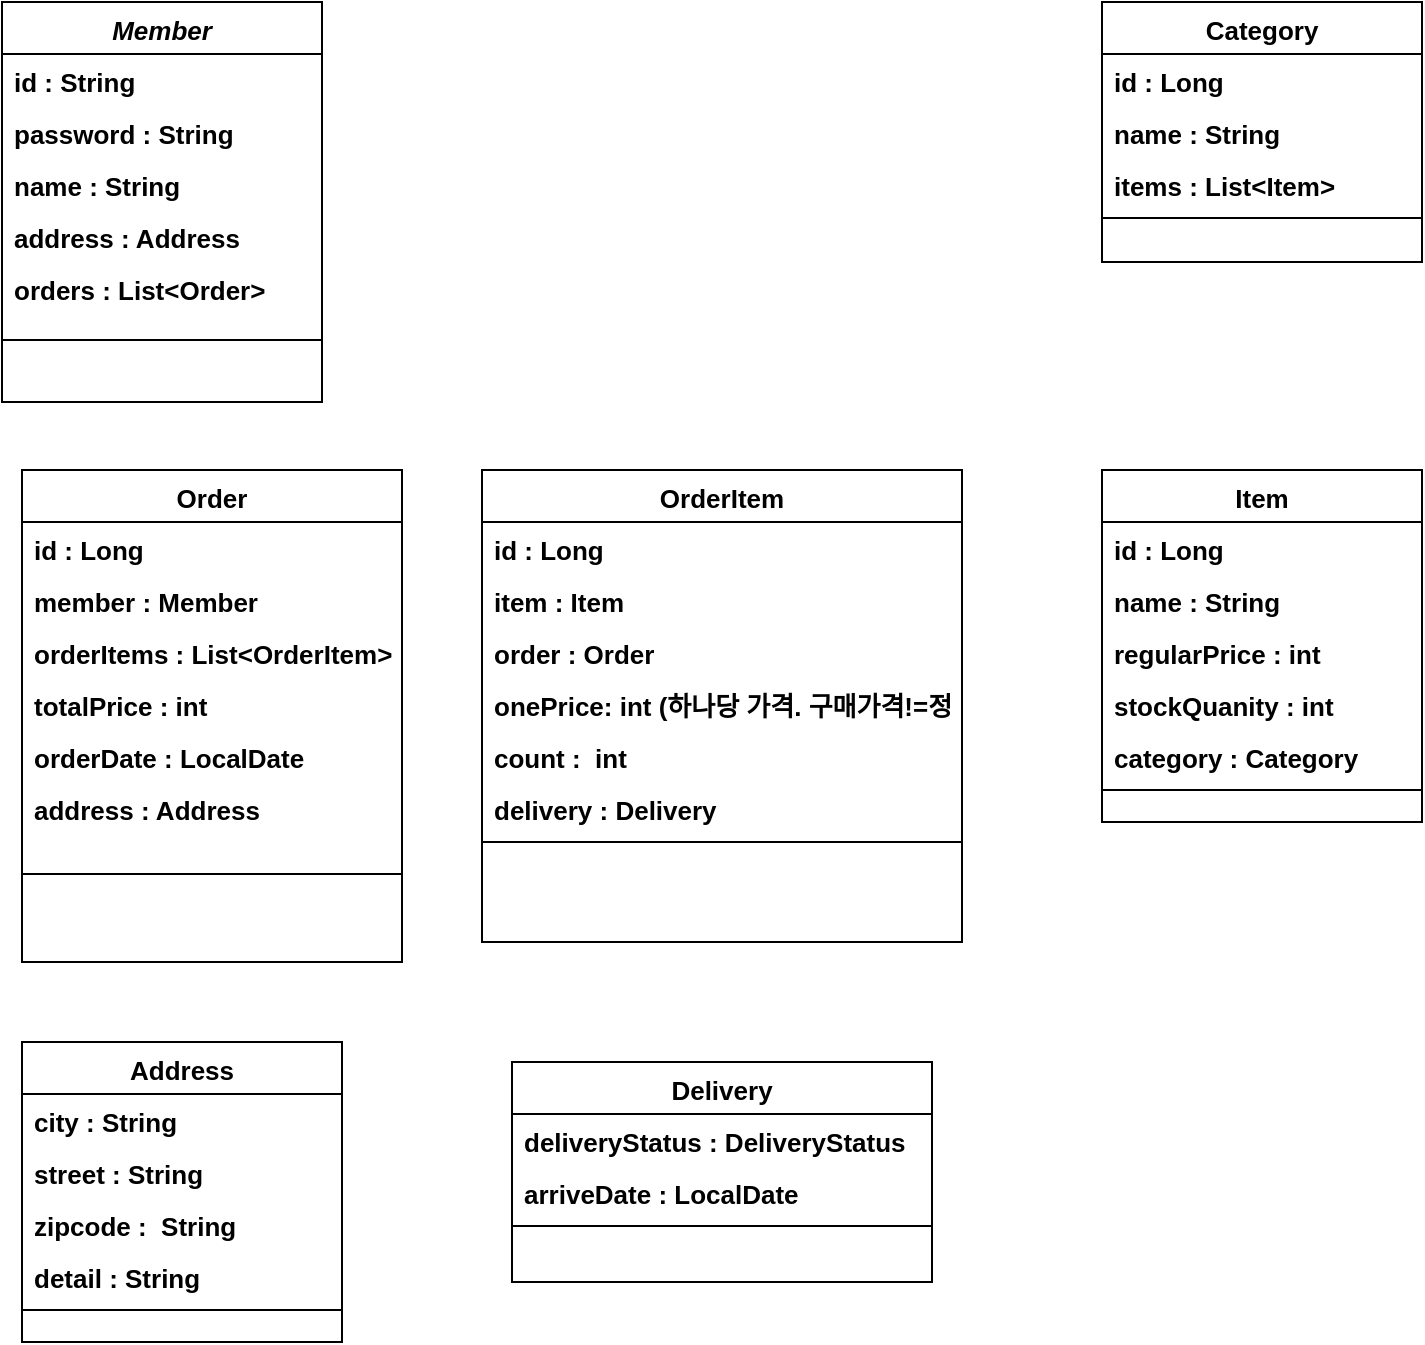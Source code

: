 <mxfile version="24.7.17">
  <diagram id="C5RBs43oDa-KdzZeNtuy" name="Page-1">
    <mxGraphModel dx="1434" dy="738" grid="1" gridSize="10" guides="1" tooltips="1" connect="1" arrows="1" fold="1" page="1" pageScale="1" pageWidth="827" pageHeight="1169" math="0" shadow="0">
      <root>
        <mxCell id="WIyWlLk6GJQsqaUBKTNV-0" />
        <mxCell id="WIyWlLk6GJQsqaUBKTNV-1" parent="WIyWlLk6GJQsqaUBKTNV-0" />
        <mxCell id="zkfFHV4jXpPFQw0GAbJ--0" value="Member" style="swimlane;fontStyle=3;align=center;verticalAlign=top;childLayout=stackLayout;horizontal=1;startSize=26;horizontalStack=0;resizeParent=1;resizeLast=0;collapsible=1;marginBottom=0;rounded=0;shadow=0;strokeWidth=1;fontSize=13;" parent="WIyWlLk6GJQsqaUBKTNV-1" vertex="1">
          <mxGeometry x="90" y="100" width="160" height="200" as="geometry">
            <mxRectangle x="230" y="140" width="160" height="26" as="alternateBounds" />
          </mxGeometry>
        </mxCell>
        <mxCell id="zkfFHV4jXpPFQw0GAbJ--1" value="id : String" style="text;align=left;verticalAlign=top;spacingLeft=4;spacingRight=4;overflow=hidden;rotatable=0;points=[[0,0.5],[1,0.5]];portConstraint=eastwest;fontStyle=1;fontSize=13;" parent="zkfFHV4jXpPFQw0GAbJ--0" vertex="1">
          <mxGeometry y="26" width="160" height="26" as="geometry" />
        </mxCell>
        <mxCell id="zkfFHV4jXpPFQw0GAbJ--2" value="password : String" style="text;align=left;verticalAlign=top;spacingLeft=4;spacingRight=4;overflow=hidden;rotatable=0;points=[[0,0.5],[1,0.5]];portConstraint=eastwest;rounded=0;shadow=0;html=0;fontStyle=1;fontSize=13;" parent="zkfFHV4jXpPFQw0GAbJ--0" vertex="1">
          <mxGeometry y="52" width="160" height="26" as="geometry" />
        </mxCell>
        <mxCell id="Y3ihTMyihKdmrTDdgoXS-74" value="name : String" style="text;align=left;verticalAlign=top;spacingLeft=4;spacingRight=4;overflow=hidden;rotatable=0;points=[[0,0.5],[1,0.5]];portConstraint=eastwest;rounded=0;shadow=0;html=0;fontStyle=1;fontSize=13;" parent="zkfFHV4jXpPFQw0GAbJ--0" vertex="1">
          <mxGeometry y="78" width="160" height="26" as="geometry" />
        </mxCell>
        <mxCell id="NUvqkogsnVsoexLEb71k-3" value="address : Address" style="text;align=left;verticalAlign=top;spacingLeft=4;spacingRight=4;overflow=hidden;rotatable=0;points=[[0,0.5],[1,0.5]];portConstraint=eastwest;rounded=0;shadow=0;html=0;fontStyle=1;fontSize=13;" parent="zkfFHV4jXpPFQw0GAbJ--0" vertex="1">
          <mxGeometry y="104" width="160" height="26" as="geometry" />
        </mxCell>
        <mxCell id="Y3ihTMyihKdmrTDdgoXS-1" value="orders : List&lt;Order&gt;" style="text;align=left;verticalAlign=top;spacingLeft=4;spacingRight=4;overflow=hidden;rotatable=0;points=[[0,0.5],[1,0.5]];portConstraint=eastwest;rounded=0;shadow=0;html=0;fontStyle=1;fontSize=13;" parent="zkfFHV4jXpPFQw0GAbJ--0" vertex="1">
          <mxGeometry y="130" width="160" height="26" as="geometry" />
        </mxCell>
        <mxCell id="Y3ihTMyihKdmrTDdgoXS-3" value="&#xa;" style="text;align=left;verticalAlign=top;spacingLeft=4;spacingRight=4;overflow=hidden;rotatable=0;points=[[0,0.5],[1,0.5]];portConstraint=eastwest;rounded=0;shadow=0;html=0;fontStyle=1;fontSize=13;" parent="zkfFHV4jXpPFQw0GAbJ--0" vertex="1">
          <mxGeometry y="156" width="160" height="6" as="geometry" />
        </mxCell>
        <mxCell id="zkfFHV4jXpPFQw0GAbJ--4" value="" style="line;html=1;strokeWidth=1;align=left;verticalAlign=middle;spacingTop=-1;spacingLeft=3;spacingRight=3;rotatable=0;labelPosition=right;points=[];portConstraint=eastwest;fontStyle=1;fontSize=13;" parent="zkfFHV4jXpPFQw0GAbJ--0" vertex="1">
          <mxGeometry y="162" width="160" height="14" as="geometry" />
        </mxCell>
        <mxCell id="zkfFHV4jXpPFQw0GAbJ--17" value="Order" style="swimlane;fontStyle=1;align=center;verticalAlign=top;childLayout=stackLayout;horizontal=1;startSize=26;horizontalStack=0;resizeParent=1;resizeLast=0;collapsible=1;marginBottom=0;rounded=0;shadow=0;strokeWidth=1;fontSize=13;" parent="WIyWlLk6GJQsqaUBKTNV-1" vertex="1">
          <mxGeometry x="100" y="334" width="190" height="246" as="geometry">
            <mxRectangle x="550" y="140" width="160" height="26" as="alternateBounds" />
          </mxGeometry>
        </mxCell>
        <mxCell id="zkfFHV4jXpPFQw0GAbJ--18" value="id : Long" style="text;align=left;verticalAlign=top;spacingLeft=4;spacingRight=4;overflow=hidden;rotatable=0;points=[[0,0.5],[1,0.5]];portConstraint=eastwest;fontStyle=1;fontSize=13;" parent="zkfFHV4jXpPFQw0GAbJ--17" vertex="1">
          <mxGeometry y="26" width="190" height="26" as="geometry" />
        </mxCell>
        <mxCell id="zkfFHV4jXpPFQw0GAbJ--19" value="member : Member" style="text;align=left;verticalAlign=top;spacingLeft=4;spacingRight=4;overflow=hidden;rotatable=0;points=[[0,0.5],[1,0.5]];portConstraint=eastwest;rounded=0;shadow=0;html=0;fontStyle=1;fontSize=13;" parent="zkfFHV4jXpPFQw0GAbJ--17" vertex="1">
          <mxGeometry y="52" width="190" height="26" as="geometry" />
        </mxCell>
        <mxCell id="zkfFHV4jXpPFQw0GAbJ--20" value="orderItems : List&lt;OrderItem&gt;" style="text;align=left;verticalAlign=top;spacingLeft=4;spacingRight=4;overflow=hidden;rotatable=0;points=[[0,0.5],[1,0.5]];portConstraint=eastwest;rounded=0;shadow=0;html=0;fontStyle=1;fontSize=13;" parent="zkfFHV4jXpPFQw0GAbJ--17" vertex="1">
          <mxGeometry y="78" width="190" height="26" as="geometry" />
        </mxCell>
        <mxCell id="Y3ihTMyihKdmrTDdgoXS-15" value="totalPrice : int" style="text;align=left;verticalAlign=top;spacingLeft=4;spacingRight=4;overflow=hidden;rotatable=0;points=[[0,0.5],[1,0.5]];portConstraint=eastwest;rounded=0;shadow=0;html=0;fontStyle=1;fontSize=13;" parent="zkfFHV4jXpPFQw0GAbJ--17" vertex="1">
          <mxGeometry y="104" width="190" height="26" as="geometry" />
        </mxCell>
        <mxCell id="zkfFHV4jXpPFQw0GAbJ--22" value="orderDate : LocalDate" style="text;align=left;verticalAlign=top;spacingLeft=4;spacingRight=4;overflow=hidden;rotatable=0;points=[[0,0.5],[1,0.5]];portConstraint=eastwest;rounded=0;shadow=0;html=0;fontStyle=1;fontSize=13;" parent="zkfFHV4jXpPFQw0GAbJ--17" vertex="1">
          <mxGeometry y="130" width="190" height="26" as="geometry" />
        </mxCell>
        <mxCell id="NUvqkogsnVsoexLEb71k-6" value="address : Address" style="text;align=left;verticalAlign=top;spacingLeft=4;spacingRight=4;overflow=hidden;rotatable=0;points=[[0,0.5],[1,0.5]];portConstraint=eastwest;rounded=0;shadow=0;html=0;fontStyle=1;fontSize=13;" parent="zkfFHV4jXpPFQw0GAbJ--17" vertex="1">
          <mxGeometry y="156" width="190" height="26" as="geometry" />
        </mxCell>
        <mxCell id="zkfFHV4jXpPFQw0GAbJ--23" value="" style="line;html=1;strokeWidth=1;align=left;verticalAlign=middle;spacingTop=-1;spacingLeft=3;spacingRight=3;rotatable=0;labelPosition=right;points=[];portConstraint=eastwest;fontStyle=1;fontSize=13;" parent="zkfFHV4jXpPFQw0GAbJ--17" vertex="1">
          <mxGeometry y="182" width="190" height="40" as="geometry" />
        </mxCell>
        <mxCell id="Y3ihTMyihKdmrTDdgoXS-6" value="OrderItem" style="swimlane;fontStyle=1;align=center;verticalAlign=top;childLayout=stackLayout;horizontal=1;startSize=26;horizontalStack=0;resizeParent=1;resizeLast=0;collapsible=1;marginBottom=0;rounded=0;shadow=0;strokeWidth=1;fontSize=13;" parent="WIyWlLk6GJQsqaUBKTNV-1" vertex="1">
          <mxGeometry x="330" y="334" width="240" height="236" as="geometry">
            <mxRectangle x="550" y="140" width="160" height="26" as="alternateBounds" />
          </mxGeometry>
        </mxCell>
        <mxCell id="Y3ihTMyihKdmrTDdgoXS-7" value="id : Long" style="text;align=left;verticalAlign=top;spacingLeft=4;spacingRight=4;overflow=hidden;rotatable=0;points=[[0,0.5],[1,0.5]];portConstraint=eastwest;fontStyle=1;fontSize=13;" parent="Y3ihTMyihKdmrTDdgoXS-6" vertex="1">
          <mxGeometry y="26" width="240" height="26" as="geometry" />
        </mxCell>
        <mxCell id="Y3ihTMyihKdmrTDdgoXS-8" value="item : Item" style="text;align=left;verticalAlign=top;spacingLeft=4;spacingRight=4;overflow=hidden;rotatable=0;points=[[0,0.5],[1,0.5]];portConstraint=eastwest;rounded=0;shadow=0;html=0;fontStyle=1;fontSize=13;" parent="Y3ihTMyihKdmrTDdgoXS-6" vertex="1">
          <mxGeometry y="52" width="240" height="26" as="geometry" />
        </mxCell>
        <mxCell id="Y3ihTMyihKdmrTDdgoXS-9" value="order : Order" style="text;align=left;verticalAlign=top;spacingLeft=4;spacingRight=4;overflow=hidden;rotatable=0;points=[[0,0.5],[1,0.5]];portConstraint=eastwest;rounded=0;shadow=0;html=0;fontStyle=1;fontSize=13;" parent="Y3ihTMyihKdmrTDdgoXS-6" vertex="1">
          <mxGeometry y="78" width="240" height="26" as="geometry" />
        </mxCell>
        <mxCell id="Y3ihTMyihKdmrTDdgoXS-11" value="onePrice: int (하나당 가격. 구매가격!=정가,)" style="text;align=left;verticalAlign=top;spacingLeft=4;spacingRight=4;overflow=hidden;rotatable=0;points=[[0,0.5],[1,0.5]];portConstraint=eastwest;rounded=0;shadow=0;html=0;fontStyle=1;fontSize=13;" parent="Y3ihTMyihKdmrTDdgoXS-6" vertex="1">
          <mxGeometry y="104" width="240" height="26" as="geometry" />
        </mxCell>
        <mxCell id="Y3ihTMyihKdmrTDdgoXS-12" value="count :  int" style="text;align=left;verticalAlign=top;spacingLeft=4;spacingRight=4;overflow=hidden;rotatable=0;points=[[0,0.5],[1,0.5]];portConstraint=eastwest;rounded=0;shadow=0;html=0;fontStyle=1;fontSize=13;" parent="Y3ihTMyihKdmrTDdgoXS-6" vertex="1">
          <mxGeometry y="130" width="240" height="26" as="geometry" />
        </mxCell>
        <mxCell id="dnxY_stw0GQHL3rluRus-0" value="delivery : Delivery" style="text;align=left;verticalAlign=top;spacingLeft=4;spacingRight=4;overflow=hidden;rotatable=0;points=[[0,0.5],[1,0.5]];portConstraint=eastwest;rounded=0;shadow=0;html=0;fontSize=13;fontStyle=1" parent="Y3ihTMyihKdmrTDdgoXS-6" vertex="1">
          <mxGeometry y="156" width="240" height="26" as="geometry" />
        </mxCell>
        <mxCell id="Y3ihTMyihKdmrTDdgoXS-13" value="" style="line;html=1;strokeWidth=1;align=left;verticalAlign=middle;spacingTop=-1;spacingLeft=3;spacingRight=3;rotatable=0;labelPosition=right;points=[];portConstraint=eastwest;fontStyle=1;fontSize=13;" parent="Y3ihTMyihKdmrTDdgoXS-6" vertex="1">
          <mxGeometry y="182" width="240" height="8" as="geometry" />
        </mxCell>
        <mxCell id="Y3ihTMyihKdmrTDdgoXS-46" value="Item" style="swimlane;fontStyle=1;align=center;verticalAlign=top;childLayout=stackLayout;horizontal=1;startSize=26;horizontalStack=0;resizeParent=1;resizeLast=0;collapsible=1;marginBottom=0;rounded=0;shadow=0;strokeWidth=1;fontSize=13;" parent="WIyWlLk6GJQsqaUBKTNV-1" vertex="1">
          <mxGeometry x="640" y="334" width="160" height="176" as="geometry">
            <mxRectangle x="550" y="140" width="160" height="26" as="alternateBounds" />
          </mxGeometry>
        </mxCell>
        <mxCell id="Y3ihTMyihKdmrTDdgoXS-47" value="id : Long" style="text;align=left;verticalAlign=top;spacingLeft=4;spacingRight=4;overflow=hidden;rotatable=0;points=[[0,0.5],[1,0.5]];portConstraint=eastwest;fontStyle=1;fontSize=13;" parent="Y3ihTMyihKdmrTDdgoXS-46" vertex="1">
          <mxGeometry y="26" width="160" height="26" as="geometry" />
        </mxCell>
        <mxCell id="Y3ihTMyihKdmrTDdgoXS-48" value="name : String" style="text;align=left;verticalAlign=top;spacingLeft=4;spacingRight=4;overflow=hidden;rotatable=0;points=[[0,0.5],[1,0.5]];portConstraint=eastwest;rounded=0;shadow=0;html=0;fontStyle=1;fontSize=13;" parent="Y3ihTMyihKdmrTDdgoXS-46" vertex="1">
          <mxGeometry y="52" width="160" height="26" as="geometry" />
        </mxCell>
        <mxCell id="Y3ihTMyihKdmrTDdgoXS-49" value="regularPrice : int" style="text;align=left;verticalAlign=top;spacingLeft=4;spacingRight=4;overflow=hidden;rotatable=0;points=[[0,0.5],[1,0.5]];portConstraint=eastwest;rounded=0;shadow=0;html=0;fontStyle=1;fontSize=13;" parent="Y3ihTMyihKdmrTDdgoXS-46" vertex="1">
          <mxGeometry y="78" width="160" height="26" as="geometry" />
        </mxCell>
        <mxCell id="Y3ihTMyihKdmrTDdgoXS-52" value="stockQuanity : int" style="text;align=left;verticalAlign=top;spacingLeft=4;spacingRight=4;overflow=hidden;rotatable=0;points=[[0,0.5],[1,0.5]];portConstraint=eastwest;rounded=0;shadow=0;html=0;fontStyle=1;fontSize=13;" parent="Y3ihTMyihKdmrTDdgoXS-46" vertex="1">
          <mxGeometry y="104" width="160" height="26" as="geometry" />
        </mxCell>
        <mxCell id="yf7TrQUJ1zs3BwGpzPaG-16" value="category : Category" style="text;align=left;verticalAlign=top;spacingLeft=4;spacingRight=4;overflow=hidden;rotatable=0;points=[[0,0.5],[1,0.5]];portConstraint=eastwest;rounded=0;shadow=0;html=0;fontStyle=1;fontSize=13;" parent="Y3ihTMyihKdmrTDdgoXS-46" vertex="1">
          <mxGeometry y="130" width="160" height="26" as="geometry" />
        </mxCell>
        <mxCell id="Y3ihTMyihKdmrTDdgoXS-53" value="" style="line;html=1;strokeWidth=1;align=left;verticalAlign=middle;spacingTop=-1;spacingLeft=3;spacingRight=3;rotatable=0;labelPosition=right;points=[];portConstraint=eastwest;fontStyle=1;fontSize=13;" parent="Y3ihTMyihKdmrTDdgoXS-46" vertex="1">
          <mxGeometry y="156" width="160" height="8" as="geometry" />
        </mxCell>
        <mxCell id="yf7TrQUJ1zs3BwGpzPaG-0" value="Address" style="swimlane;fontStyle=1;align=center;verticalAlign=top;childLayout=stackLayout;horizontal=1;startSize=26;horizontalStack=0;resizeParent=1;resizeLast=0;collapsible=1;marginBottom=0;rounded=0;shadow=0;strokeWidth=1;fontSize=13;" parent="WIyWlLk6GJQsqaUBKTNV-1" vertex="1">
          <mxGeometry x="100" y="620" width="160" height="150" as="geometry">
            <mxRectangle x="550" y="140" width="160" height="26" as="alternateBounds" />
          </mxGeometry>
        </mxCell>
        <mxCell id="yf7TrQUJ1zs3BwGpzPaG-1" value="city : String" style="text;align=left;verticalAlign=top;spacingLeft=4;spacingRight=4;overflow=hidden;rotatable=0;points=[[0,0.5],[1,0.5]];portConstraint=eastwest;fontStyle=1;fontSize=13;" parent="yf7TrQUJ1zs3BwGpzPaG-0" vertex="1">
          <mxGeometry y="26" width="160" height="26" as="geometry" />
        </mxCell>
        <mxCell id="yf7TrQUJ1zs3BwGpzPaG-2" value="street : String" style="text;align=left;verticalAlign=top;spacingLeft=4;spacingRight=4;overflow=hidden;rotatable=0;points=[[0,0.5],[1,0.5]];portConstraint=eastwest;rounded=0;shadow=0;html=0;fontStyle=1;fontSize=13;" parent="yf7TrQUJ1zs3BwGpzPaG-0" vertex="1">
          <mxGeometry y="52" width="160" height="26" as="geometry" />
        </mxCell>
        <mxCell id="yf7TrQUJ1zs3BwGpzPaG-3" value="zipcode :  String" style="text;align=left;verticalAlign=top;spacingLeft=4;spacingRight=4;overflow=hidden;rotatable=0;points=[[0,0.5],[1,0.5]];portConstraint=eastwest;rounded=0;shadow=0;html=0;fontStyle=1;fontSize=13;" parent="yf7TrQUJ1zs3BwGpzPaG-0" vertex="1">
          <mxGeometry y="78" width="160" height="26" as="geometry" />
        </mxCell>
        <mxCell id="yf7TrQUJ1zs3BwGpzPaG-4" value="detail : String" style="text;align=left;verticalAlign=top;spacingLeft=4;spacingRight=4;overflow=hidden;rotatable=0;points=[[0,0.5],[1,0.5]];portConstraint=eastwest;rounded=0;shadow=0;html=0;fontStyle=1;fontSize=13;" parent="yf7TrQUJ1zs3BwGpzPaG-0" vertex="1">
          <mxGeometry y="104" width="160" height="26" as="geometry" />
        </mxCell>
        <mxCell id="yf7TrQUJ1zs3BwGpzPaG-5" value="" style="line;html=1;strokeWidth=1;align=left;verticalAlign=middle;spacingTop=-1;spacingLeft=3;spacingRight=3;rotatable=0;labelPosition=right;points=[];portConstraint=eastwest;fontStyle=1;fontSize=13;" parent="yf7TrQUJ1zs3BwGpzPaG-0" vertex="1">
          <mxGeometry y="130" width="160" height="8" as="geometry" />
        </mxCell>
        <mxCell id="yf7TrQUJ1zs3BwGpzPaG-6" value="Delivery" style="swimlane;fontStyle=1;align=center;verticalAlign=top;childLayout=stackLayout;horizontal=1;startSize=26;horizontalStack=0;resizeParent=1;resizeLast=0;collapsible=1;marginBottom=0;rounded=0;shadow=0;strokeWidth=1;fontSize=13;" parent="WIyWlLk6GJQsqaUBKTNV-1" vertex="1">
          <mxGeometry x="345" y="630" width="210" height="110" as="geometry">
            <mxRectangle x="550" y="140" width="160" height="26" as="alternateBounds" />
          </mxGeometry>
        </mxCell>
        <mxCell id="yf7TrQUJ1zs3BwGpzPaG-8" value="deliveryStatus : DeliveryStatus" style="text;align=left;verticalAlign=top;spacingLeft=4;spacingRight=4;overflow=hidden;rotatable=0;points=[[0,0.5],[1,0.5]];portConstraint=eastwest;rounded=0;shadow=0;html=0;fontStyle=1;fontSize=13;" parent="yf7TrQUJ1zs3BwGpzPaG-6" vertex="1">
          <mxGeometry y="26" width="210" height="26" as="geometry" />
        </mxCell>
        <mxCell id="yf7TrQUJ1zs3BwGpzPaG-9" value="arriveDate : LocalDate" style="text;align=left;verticalAlign=top;spacingLeft=4;spacingRight=4;overflow=hidden;rotatable=0;points=[[0,0.5],[1,0.5]];portConstraint=eastwest;rounded=0;shadow=0;html=0;fontStyle=1;fontSize=13;" parent="yf7TrQUJ1zs3BwGpzPaG-6" vertex="1">
          <mxGeometry y="52" width="210" height="26" as="geometry" />
        </mxCell>
        <mxCell id="yf7TrQUJ1zs3BwGpzPaG-10" value="" style="line;html=1;strokeWidth=1;align=left;verticalAlign=middle;spacingTop=-1;spacingLeft=3;spacingRight=3;rotatable=0;labelPosition=right;points=[];portConstraint=eastwest;fontStyle=1;fontSize=13;" parent="yf7TrQUJ1zs3BwGpzPaG-6" vertex="1">
          <mxGeometry y="78" width="210" height="8" as="geometry" />
        </mxCell>
        <mxCell id="yf7TrQUJ1zs3BwGpzPaG-11" value="Category" style="swimlane;fontStyle=1;align=center;verticalAlign=top;childLayout=stackLayout;horizontal=1;startSize=26;horizontalStack=0;resizeParent=1;resizeLast=0;collapsible=1;marginBottom=0;rounded=0;shadow=0;strokeWidth=1;fontSize=13;" parent="WIyWlLk6GJQsqaUBKTNV-1" vertex="1">
          <mxGeometry x="640" y="100" width="160" height="130" as="geometry">
            <mxRectangle x="550" y="140" width="160" height="26" as="alternateBounds" />
          </mxGeometry>
        </mxCell>
        <mxCell id="yf7TrQUJ1zs3BwGpzPaG-12" value="id : Long" style="text;align=left;verticalAlign=top;spacingLeft=4;spacingRight=4;overflow=hidden;rotatable=0;points=[[0,0.5],[1,0.5]];portConstraint=eastwest;fontStyle=1;fontSize=13;" parent="yf7TrQUJ1zs3BwGpzPaG-11" vertex="1">
          <mxGeometry y="26" width="160" height="26" as="geometry" />
        </mxCell>
        <mxCell id="yf7TrQUJ1zs3BwGpzPaG-13" value="name : String" style="text;align=left;verticalAlign=top;spacingLeft=4;spacingRight=4;overflow=hidden;rotatable=0;points=[[0,0.5],[1,0.5]];portConstraint=eastwest;rounded=0;shadow=0;html=0;fontStyle=1;fontSize=13;" parent="yf7TrQUJ1zs3BwGpzPaG-11" vertex="1">
          <mxGeometry y="52" width="160" height="26" as="geometry" />
        </mxCell>
        <mxCell id="yf7TrQUJ1zs3BwGpzPaG-14" value="items : List&lt;Item&gt;" style="text;align=left;verticalAlign=top;spacingLeft=4;spacingRight=4;overflow=hidden;rotatable=0;points=[[0,0.5],[1,0.5]];portConstraint=eastwest;rounded=0;shadow=0;html=0;fontStyle=1;fontSize=13;" parent="yf7TrQUJ1zs3BwGpzPaG-11" vertex="1">
          <mxGeometry y="78" width="160" height="26" as="geometry" />
        </mxCell>
        <mxCell id="yf7TrQUJ1zs3BwGpzPaG-15" value="" style="line;html=1;strokeWidth=1;align=left;verticalAlign=middle;spacingTop=-1;spacingLeft=3;spacingRight=3;rotatable=0;labelPosition=right;points=[];portConstraint=eastwest;fontStyle=1;fontSize=13;" parent="yf7TrQUJ1zs3BwGpzPaG-11" vertex="1">
          <mxGeometry y="104" width="160" height="8" as="geometry" />
        </mxCell>
      </root>
    </mxGraphModel>
  </diagram>
</mxfile>

